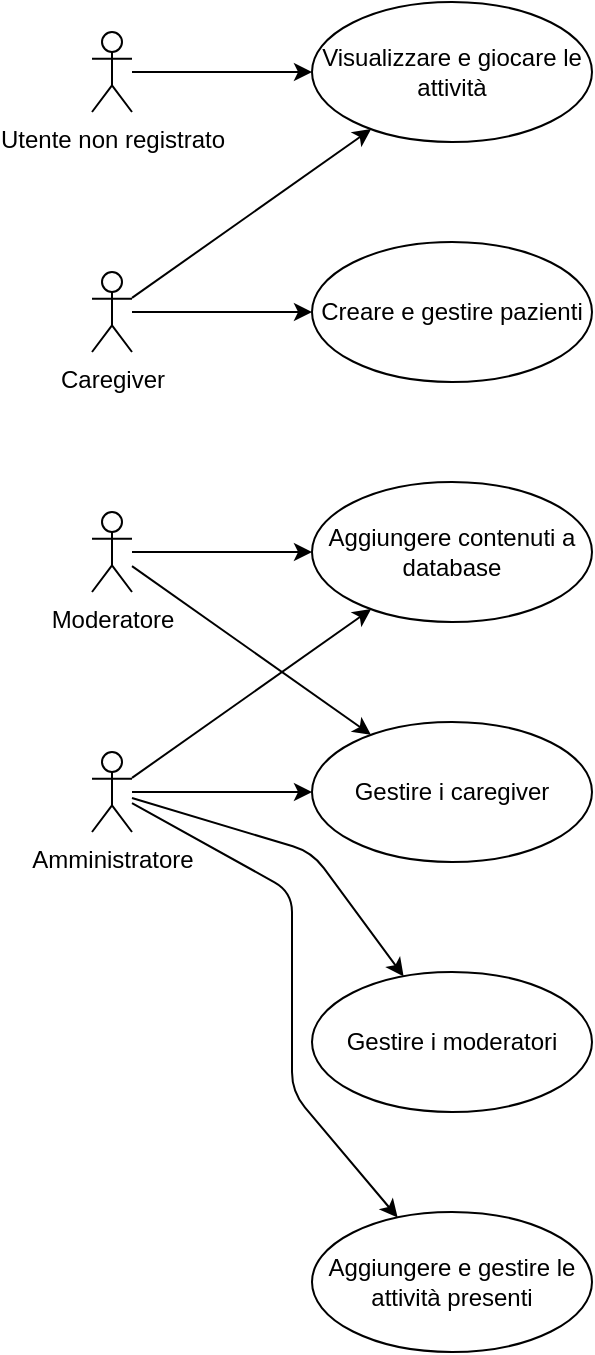 <mxfile>
    <diagram id="MFzBuhtDv2w2NvAEG-WX" name="Pagina-1">
        <mxGraphModel dx="1286" dy="199" grid="1" gridSize="10" guides="1" tooltips="1" connect="1" arrows="1" fold="1" page="1" pageScale="1" pageWidth="827" pageHeight="1169" math="0" shadow="0">
            <root>
                <mxCell id="0"/>
                <mxCell id="1" parent="0"/>
                <mxCell id="16" style="edgeStyle=none;html=1;" parent="1" source="2" target="3" edge="1">
                    <mxGeometry relative="1" as="geometry"/>
                </mxCell>
                <mxCell id="2" value="Utente non registrato" style="shape=umlActor;verticalLabelPosition=bottom;verticalAlign=top;html=1;" parent="1" vertex="1">
                    <mxGeometry x="10" y="40" width="20" height="40" as="geometry"/>
                </mxCell>
                <mxCell id="3" value="Visualizzare e giocare le attività" style="ellipse;whiteSpace=wrap;html=1;" parent="1" vertex="1">
                    <mxGeometry x="120" y="25" width="140" height="70" as="geometry"/>
                </mxCell>
                <mxCell id="25" style="edgeStyle=none;html=1;" edge="1" parent="1" source="6" target="24">
                    <mxGeometry relative="1" as="geometry"/>
                </mxCell>
                <mxCell id="6" value="Moderatore" style="shape=umlActor;verticalLabelPosition=bottom;verticalAlign=top;html=1;" parent="1" vertex="1">
                    <mxGeometry x="10" y="280" width="20" height="40" as="geometry"/>
                </mxCell>
                <mxCell id="17" style="edgeStyle=none;html=1;" parent="1" source="7" target="3" edge="1">
                    <mxGeometry relative="1" as="geometry">
                        <Array as="points"/>
                    </mxGeometry>
                </mxCell>
                <mxCell id="19" style="edgeStyle=none;html=1;" parent="1" source="7" target="12" edge="1">
                    <mxGeometry relative="1" as="geometry"/>
                </mxCell>
                <mxCell id="7" value="Caregiver" style="shape=umlActor;verticalLabelPosition=bottom;verticalAlign=top;html=1;" parent="1" vertex="1">
                    <mxGeometry x="10" y="160" width="20" height="40" as="geometry"/>
                </mxCell>
                <mxCell id="12" value="Creare e gestire pazienti" style="ellipse;whiteSpace=wrap;html=1;" parent="1" vertex="1">
                    <mxGeometry x="120" y="145" width="140" height="70" as="geometry"/>
                </mxCell>
                <mxCell id="13" value="Aggiungere contenuti a database" style="ellipse;whiteSpace=wrap;html=1;" parent="1" vertex="1">
                    <mxGeometry x="120" y="265" width="140" height="70" as="geometry"/>
                </mxCell>
                <mxCell id="23" style="edgeStyle=none;html=1;" parent="1" source="6" target="13" edge="1">
                    <mxGeometry relative="1" as="geometry"/>
                </mxCell>
                <mxCell id="24" value="Gestire i caregiver" style="ellipse;whiteSpace=wrap;html=1;" vertex="1" parent="1">
                    <mxGeometry x="120" y="385" width="140" height="70" as="geometry"/>
                </mxCell>
                <mxCell id="29" style="edgeStyle=none;html=1;" edge="1" parent="1" source="27" target="28">
                    <mxGeometry relative="1" as="geometry">
                        <Array as="points">
                            <mxPoint x="120" y="450"/>
                        </Array>
                    </mxGeometry>
                </mxCell>
                <mxCell id="30" style="edgeStyle=none;html=1;" edge="1" parent="1" source="27" target="24">
                    <mxGeometry relative="1" as="geometry"/>
                </mxCell>
                <mxCell id="31" style="edgeStyle=none;html=1;" edge="1" parent="1" source="27" target="13">
                    <mxGeometry relative="1" as="geometry"/>
                </mxCell>
                <mxCell id="33" style="edgeStyle=none;html=1;" edge="1" parent="1" source="27" target="32">
                    <mxGeometry relative="1" as="geometry">
                        <Array as="points">
                            <mxPoint x="110" y="470"/>
                            <mxPoint x="110" y="570"/>
                        </Array>
                    </mxGeometry>
                </mxCell>
                <mxCell id="27" value="Amministratore" style="shape=umlActor;verticalLabelPosition=bottom;verticalAlign=top;html=1;" vertex="1" parent="1">
                    <mxGeometry x="10" y="400" width="20" height="40" as="geometry"/>
                </mxCell>
                <mxCell id="28" value="Gestire i moderatori" style="ellipse;whiteSpace=wrap;html=1;" vertex="1" parent="1">
                    <mxGeometry x="120" y="510" width="140" height="70" as="geometry"/>
                </mxCell>
                <mxCell id="32" value="Aggiungere e gestire le attività presenti" style="ellipse;whiteSpace=wrap;html=1;" vertex="1" parent="1">
                    <mxGeometry x="120" y="630" width="140" height="70" as="geometry"/>
                </mxCell>
            </root>
        </mxGraphModel>
    </diagram>
</mxfile>